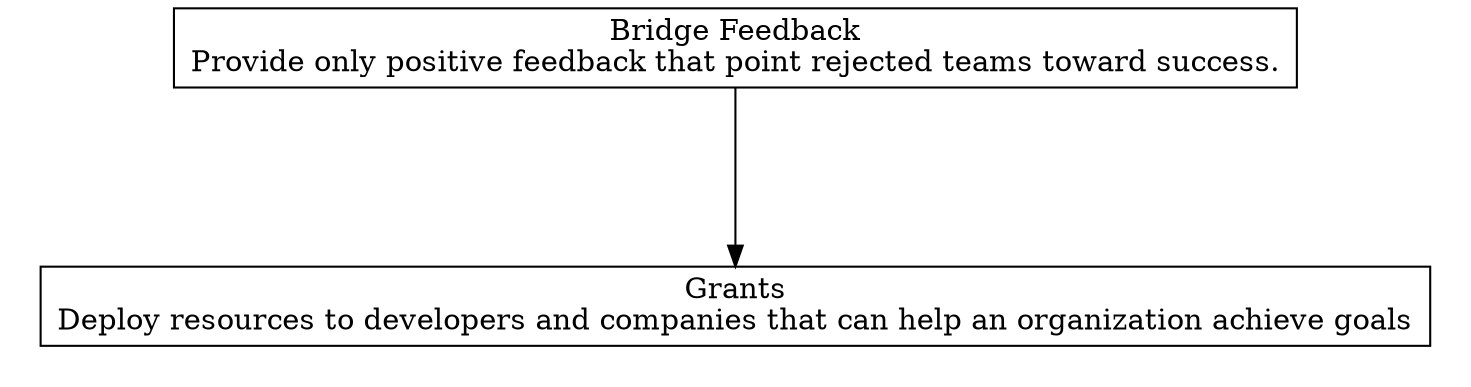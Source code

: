 digraph "" {
	graph [nodesep=0.6,
		rankdir=TB,
		ranksep=1.2
	];
	node [label="\N",
		shape=box
	];
	subgraph cluster_descendants {
		graph [rank=min,
			style=invis
		];
		Grants	[label="Grants\nDeploy resources to developers and companies that can help an organization achieve goals"];
	}
	"Bridge Feedback"	[label="Bridge Feedback\nProvide only positive feedback that point rejected teams toward success.\n"];
	"Bridge Feedback" -> Grants;
}
